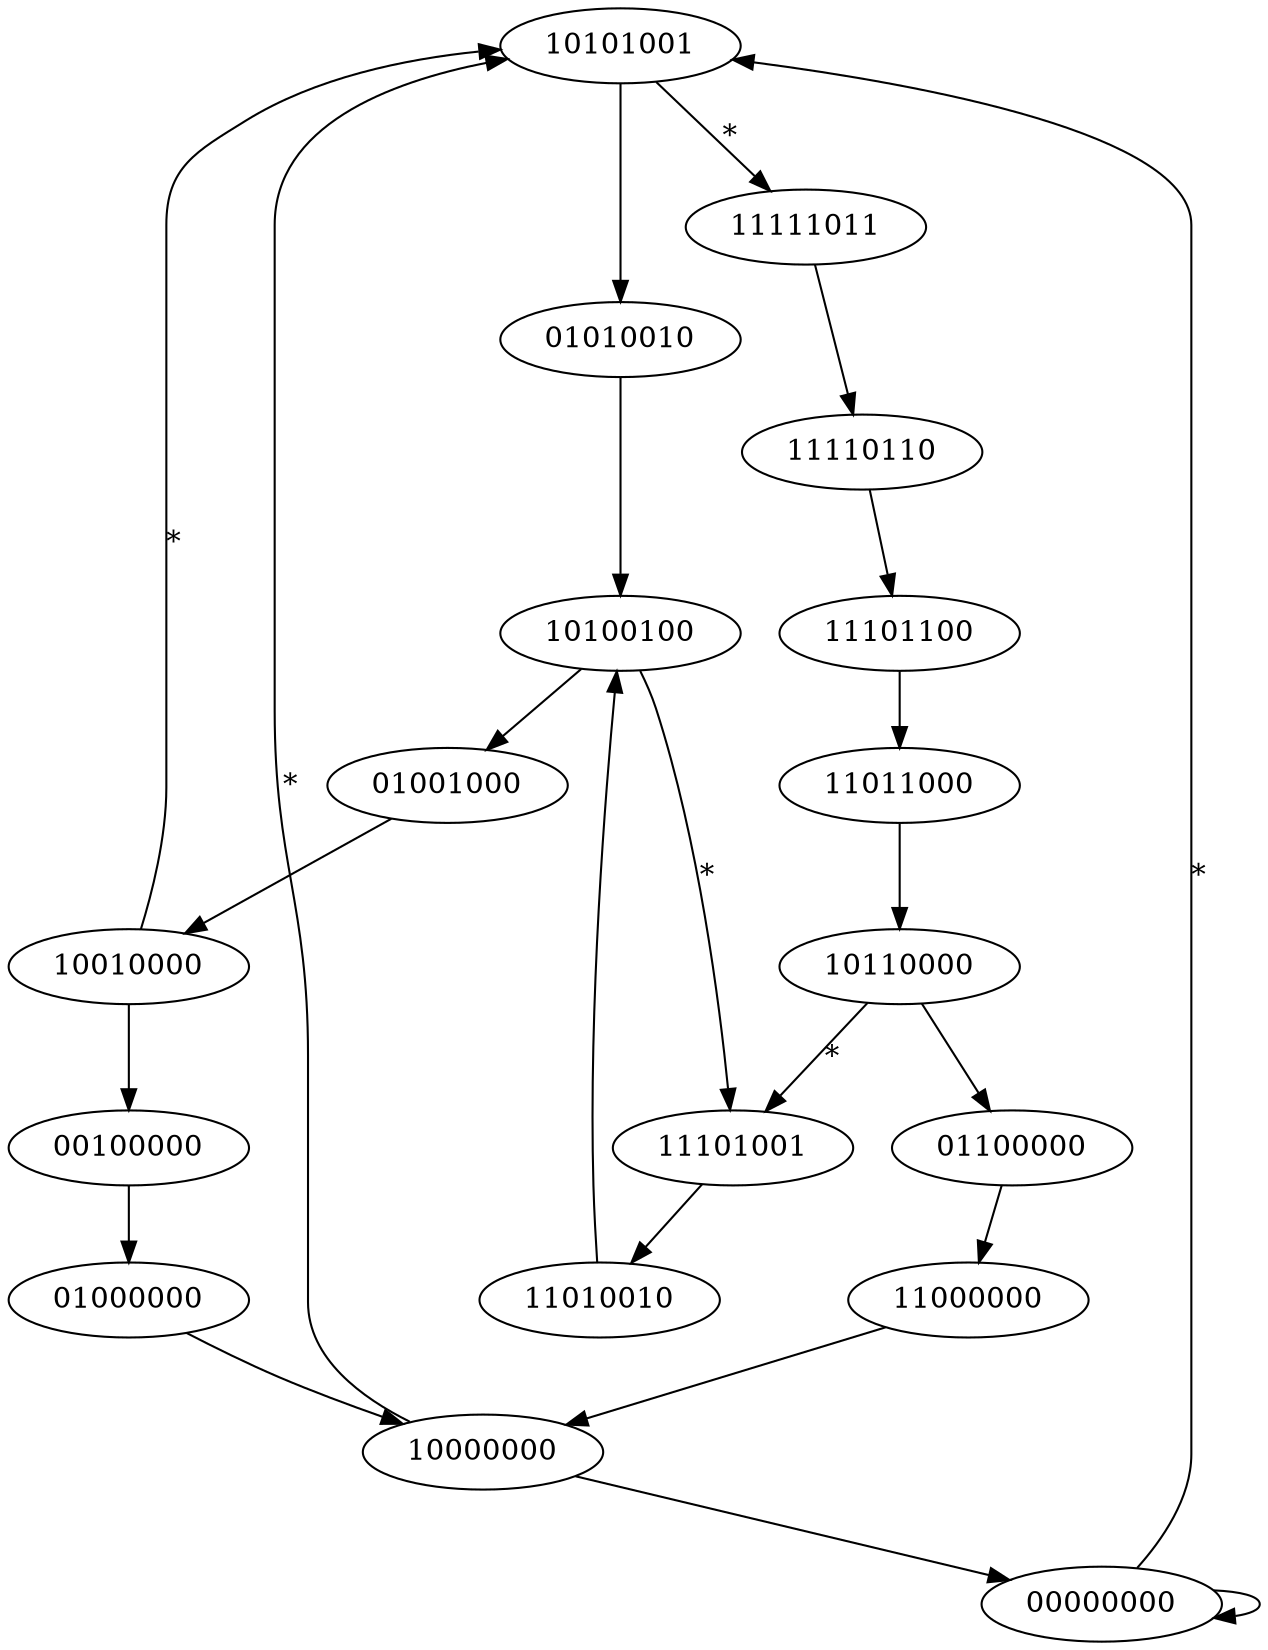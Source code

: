 digraph {
    10101001 -> 01010010;
    01010010 -> 10100100;
    10100100 -> 01001000;
    01001000 -> 10010000;
    10010000 -> 00100000;
    00100000 -> 01000000;
    01000000 -> 10000000;
    10000000 -> 00000000;
    00000000 -> 00000000;
    00000000 -> 10101001[label="*",weight="1"];

    //    10101001
    // ou 01010010
    // =  11111011
    10101001 -> 11111011[label="*",weight="1"];
    11111011 -> 11110110;
    11110110 -> 11101100;
    11101100 -> 11011000;
    11011000 -> 10110000;
    10110000 -> 01100000;
    01100000 -> 11000000;
    11000000 -> 10000000;
    
    //    10101001
    // ou 01001000
    // =  11101001
    10100100 -> 11101001[label="*",weight="1"];
    11101001 -> 11010010;
    11010010 -> 10100100;

    //    10101001
    // ou 00100000
    // =  10101001
    10010000 -> 10101001[label="*",weight="1"];

    //    10101001
    // ou 00000000
    // =  10101001
    10000000 -> 10101001[label="*",weight="1"];

    //    10101001
    // ou 01100000
    // =  11101001
    10110000 -> 11101001[label="*",weight="1"];
}